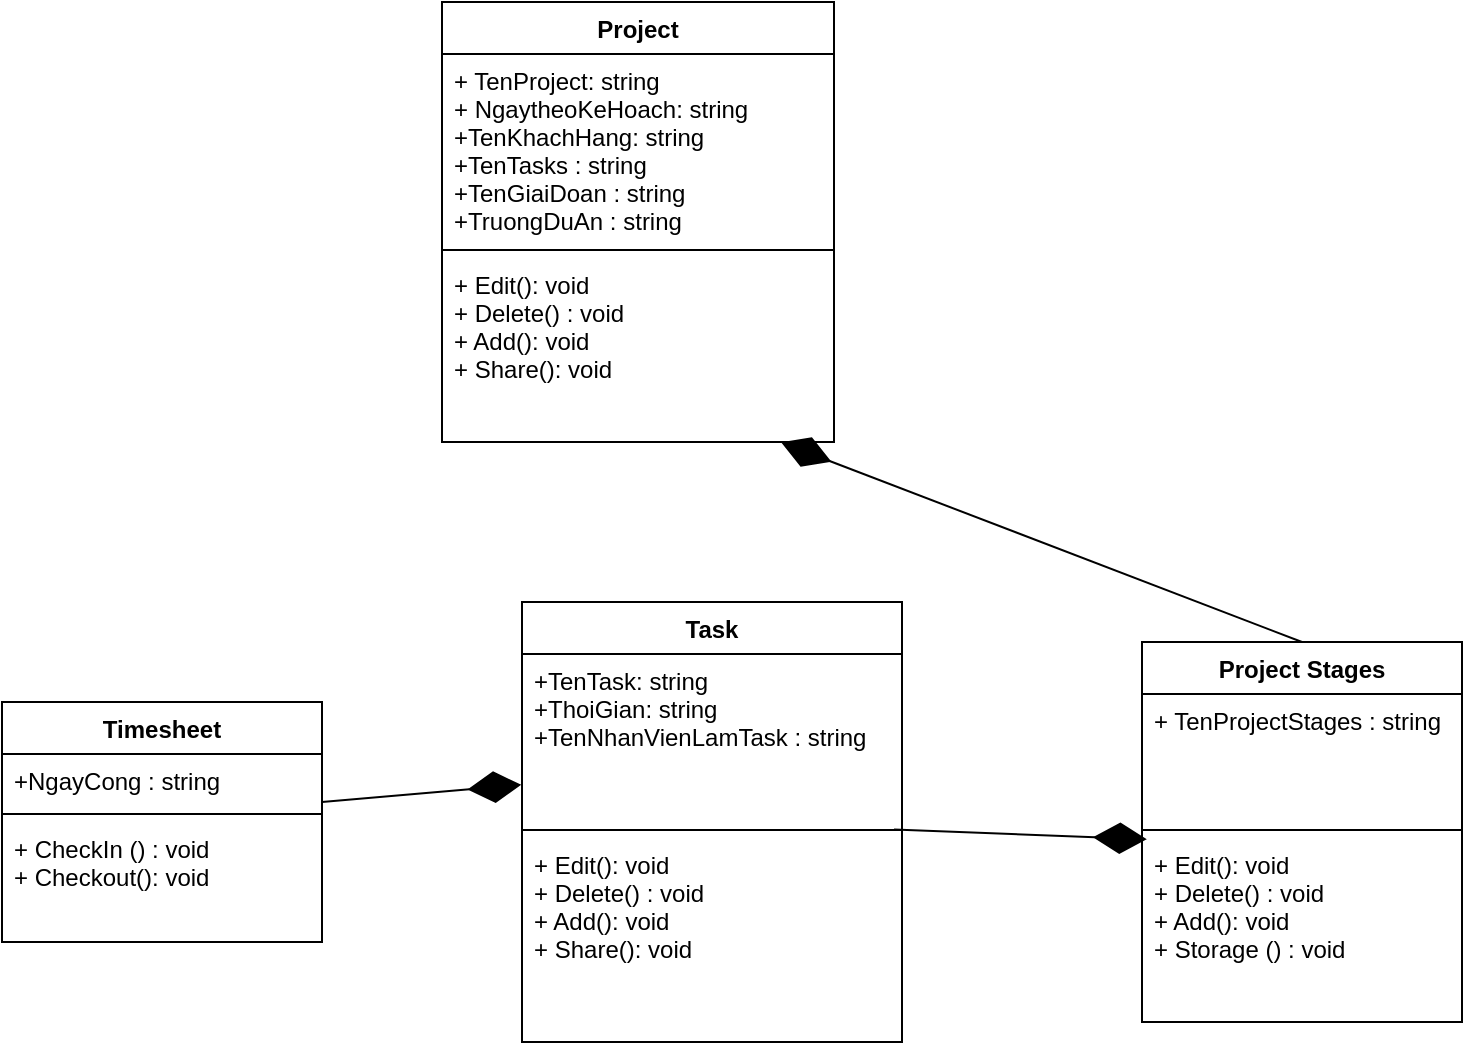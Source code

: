 <mxfile version="20.5.3" type="device"><diagram id="C5RBs43oDa-KdzZeNtuy" name="Page-1"><mxGraphModel dx="1038" dy="579" grid="1" gridSize="10" guides="1" tooltips="1" connect="1" arrows="1" fold="1" page="1" pageScale="1" pageWidth="827" pageHeight="1169" math="0" shadow="0"><root><mxCell id="WIyWlLk6GJQsqaUBKTNV-0"/><mxCell id="WIyWlLk6GJQsqaUBKTNV-1" parent="WIyWlLk6GJQsqaUBKTNV-0"/><mxCell id="KByoTz5SPnnlGV80YYzx-5" value="Project" style="swimlane;fontStyle=1;align=center;verticalAlign=top;childLayout=stackLayout;horizontal=1;startSize=26;horizontalStack=0;resizeParent=1;resizeParentMax=0;resizeLast=0;collapsible=1;marginBottom=0;" vertex="1" parent="WIyWlLk6GJQsqaUBKTNV-1"><mxGeometry x="250" y="10" width="196" height="220" as="geometry"><mxRectangle x="340" y="150" width="100" height="30" as="alternateBounds"/></mxGeometry></mxCell><mxCell id="KByoTz5SPnnlGV80YYzx-6" value="+ TenProject: string&#10;+ NgaytheoKeHoach: string&#10;+TenKhachHang: string&#10;+TenTasks : string&#10;+TenGiaiDoan : string&#10;+TruongDuAn : string" style="text;strokeColor=none;fillColor=none;align=left;verticalAlign=top;spacingLeft=4;spacingRight=4;overflow=hidden;rotatable=0;points=[[0,0.5],[1,0.5]];portConstraint=eastwest;" vertex="1" parent="KByoTz5SPnnlGV80YYzx-5"><mxGeometry y="26" width="196" height="94" as="geometry"/></mxCell><mxCell id="KByoTz5SPnnlGV80YYzx-7" value="" style="line;strokeWidth=1;fillColor=none;align=left;verticalAlign=middle;spacingTop=-1;spacingLeft=3;spacingRight=3;rotatable=0;labelPosition=right;points=[];portConstraint=eastwest;strokeColor=inherit;" vertex="1" parent="KByoTz5SPnnlGV80YYzx-5"><mxGeometry y="120" width="196" height="8" as="geometry"/></mxCell><mxCell id="KByoTz5SPnnlGV80YYzx-8" value="+ Edit(): void&#10;+ Delete() : void&#10;+ Add(): void&#9;&#10;+ Share(): void" style="text;strokeColor=none;fillColor=none;align=left;verticalAlign=top;spacingLeft=4;spacingRight=4;overflow=hidden;rotatable=0;points=[[0,0.5],[1,0.5]];portConstraint=eastwest;" vertex="1" parent="KByoTz5SPnnlGV80YYzx-5"><mxGeometry y="128" width="196" height="92" as="geometry"/></mxCell><mxCell id="KByoTz5SPnnlGV80YYzx-10" value="Task" style="swimlane;fontStyle=1;align=center;verticalAlign=top;childLayout=stackLayout;horizontal=1;startSize=26;horizontalStack=0;resizeParent=1;resizeParentMax=0;resizeLast=0;collapsible=1;marginBottom=0;" vertex="1" parent="WIyWlLk6GJQsqaUBKTNV-1"><mxGeometry x="290" y="310" width="190" height="220" as="geometry"/></mxCell><mxCell id="KByoTz5SPnnlGV80YYzx-11" value="+TenTask: string&#10;+ThoiGian: string&#10;+TenNhanVienLamTask : string" style="text;strokeColor=none;fillColor=none;align=left;verticalAlign=top;spacingLeft=4;spacingRight=4;overflow=hidden;rotatable=0;points=[[0,0.5],[1,0.5]];portConstraint=eastwest;" vertex="1" parent="KByoTz5SPnnlGV80YYzx-10"><mxGeometry y="26" width="190" height="84" as="geometry"/></mxCell><mxCell id="KByoTz5SPnnlGV80YYzx-12" value="" style="line;strokeWidth=1;fillColor=none;align=left;verticalAlign=middle;spacingTop=-1;spacingLeft=3;spacingRight=3;rotatable=0;labelPosition=right;points=[];portConstraint=eastwest;strokeColor=inherit;" vertex="1" parent="KByoTz5SPnnlGV80YYzx-10"><mxGeometry y="110" width="190" height="8" as="geometry"/></mxCell><mxCell id="KByoTz5SPnnlGV80YYzx-13" value="+ Edit(): void&#10;+ Delete() : void&#10;+ Add(): void&#10;+ Share(): void" style="text;strokeColor=none;fillColor=none;align=left;verticalAlign=top;spacingLeft=4;spacingRight=4;overflow=hidden;rotatable=0;points=[[0,0.5],[1,0.5]];portConstraint=eastwest;" vertex="1" parent="KByoTz5SPnnlGV80YYzx-10"><mxGeometry y="118" width="190" height="102" as="geometry"/></mxCell><mxCell id="KByoTz5SPnnlGV80YYzx-17" value="Timesheet" style="swimlane;fontStyle=1;align=center;verticalAlign=top;childLayout=stackLayout;horizontal=1;startSize=26;horizontalStack=0;resizeParent=1;resizeParentMax=0;resizeLast=0;collapsible=1;marginBottom=0;" vertex="1" parent="WIyWlLk6GJQsqaUBKTNV-1"><mxGeometry x="30" y="360" width="160" height="120" as="geometry"/></mxCell><mxCell id="KByoTz5SPnnlGV80YYzx-18" value="+NgayCong : string" style="text;strokeColor=none;fillColor=none;align=left;verticalAlign=top;spacingLeft=4;spacingRight=4;overflow=hidden;rotatable=0;points=[[0,0.5],[1,0.5]];portConstraint=eastwest;" vertex="1" parent="KByoTz5SPnnlGV80YYzx-17"><mxGeometry y="26" width="160" height="26" as="geometry"/></mxCell><mxCell id="KByoTz5SPnnlGV80YYzx-19" value="" style="line;strokeWidth=1;fillColor=none;align=left;verticalAlign=middle;spacingTop=-1;spacingLeft=3;spacingRight=3;rotatable=0;labelPosition=right;points=[];portConstraint=eastwest;strokeColor=inherit;" vertex="1" parent="KByoTz5SPnnlGV80YYzx-17"><mxGeometry y="52" width="160" height="8" as="geometry"/></mxCell><mxCell id="KByoTz5SPnnlGV80YYzx-20" value="+ CheckIn () : void&#10;+ Checkout(): void" style="text;strokeColor=none;fillColor=none;align=left;verticalAlign=top;spacingLeft=4;spacingRight=4;overflow=hidden;rotatable=0;points=[[0,0.5],[1,0.5]];portConstraint=eastwest;" vertex="1" parent="KByoTz5SPnnlGV80YYzx-17"><mxGeometry y="60" width="160" height="60" as="geometry"/></mxCell><mxCell id="KByoTz5SPnnlGV80YYzx-21" value="" style="endArrow=diamondThin;endFill=1;endSize=24;html=1;rounded=0;exitX=1;exitY=-0.25;exitDx=0;exitDy=0;entryX=-0.002;entryY=0.779;entryDx=0;entryDy=0;entryPerimeter=0;exitPerimeter=0;" edge="1" parent="WIyWlLk6GJQsqaUBKTNV-1" source="KByoTz5SPnnlGV80YYzx-19" target="KByoTz5SPnnlGV80YYzx-11"><mxGeometry width="160" relative="1" as="geometry"><mxPoint x="480" y="208.99" as="sourcePoint"/><mxPoint x="270" y="440" as="targetPoint"/></mxGeometry></mxCell><mxCell id="KByoTz5SPnnlGV80YYzx-22" value="" style="endArrow=diamondThin;endFill=1;endSize=24;html=1;rounded=0;entryX=0.015;entryY=0.007;entryDx=0;entryDy=0;entryPerimeter=0;exitX=0.979;exitY=1.045;exitDx=0;exitDy=0;exitPerimeter=0;" edge="1" parent="WIyWlLk6GJQsqaUBKTNV-1" source="KByoTz5SPnnlGV80YYzx-11" target="KByoTz5SPnnlGV80YYzx-26"><mxGeometry width="160" relative="1" as="geometry"><mxPoint x="330" y="430" as="sourcePoint"/><mxPoint x="290.002" y="300.004" as="targetPoint"/></mxGeometry></mxCell><mxCell id="KByoTz5SPnnlGV80YYzx-23" value="Project Stages" style="swimlane;fontStyle=1;align=center;verticalAlign=top;childLayout=stackLayout;horizontal=1;startSize=26;horizontalStack=0;resizeParent=1;resizeParentMax=0;resizeLast=0;collapsible=1;marginBottom=0;" vertex="1" parent="WIyWlLk6GJQsqaUBKTNV-1"><mxGeometry x="600" y="330" width="160" height="190" as="geometry"/></mxCell><mxCell id="KByoTz5SPnnlGV80YYzx-24" value="+ TenProjectStages : string" style="text;strokeColor=none;fillColor=none;align=left;verticalAlign=top;spacingLeft=4;spacingRight=4;overflow=hidden;rotatable=0;points=[[0,0.5],[1,0.5]];portConstraint=eastwest;" vertex="1" parent="KByoTz5SPnnlGV80YYzx-23"><mxGeometry y="26" width="160" height="64" as="geometry"/></mxCell><mxCell id="KByoTz5SPnnlGV80YYzx-25" value="" style="line;strokeWidth=1;fillColor=none;align=left;verticalAlign=middle;spacingTop=-1;spacingLeft=3;spacingRight=3;rotatable=0;labelPosition=right;points=[];portConstraint=eastwest;strokeColor=inherit;" vertex="1" parent="KByoTz5SPnnlGV80YYzx-23"><mxGeometry y="90" width="160" height="8" as="geometry"/></mxCell><mxCell id="KByoTz5SPnnlGV80YYzx-26" value="+ Edit(): void&#10;+ Delete() : void&#10;+ Add(): void&#10;+ Storage () : void" style="text;strokeColor=none;fillColor=none;align=left;verticalAlign=top;spacingLeft=4;spacingRight=4;overflow=hidden;rotatable=0;points=[[0,0.5],[1,0.5]];portConstraint=eastwest;" vertex="1" parent="KByoTz5SPnnlGV80YYzx-23"><mxGeometry y="98" width="160" height="92" as="geometry"/></mxCell><mxCell id="KByoTz5SPnnlGV80YYzx-32" value="" style="endArrow=diamondThin;endFill=1;endSize=24;html=1;rounded=0;entryX=0.865;entryY=1.002;entryDx=0;entryDy=0;entryPerimeter=0;exitX=0.5;exitY=0;exitDx=0;exitDy=0;" edge="1" parent="WIyWlLk6GJQsqaUBKTNV-1" source="KByoTz5SPnnlGV80YYzx-23" target="KByoTz5SPnnlGV80YYzx-8"><mxGeometry width="160" relative="1" as="geometry"><mxPoint x="466.33" y="350" as="sourcePoint"/><mxPoint x="430.002" y="240.184" as="targetPoint"/></mxGeometry></mxCell></root></mxGraphModel></diagram></mxfile>